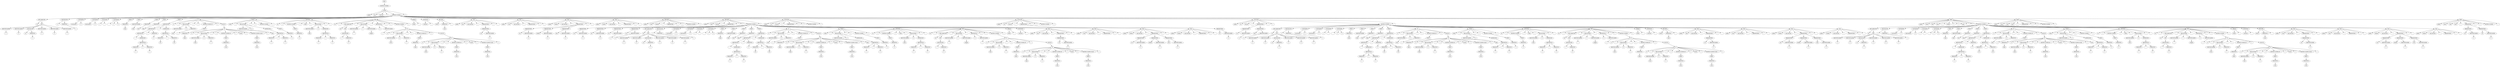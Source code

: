 digraph {
n0[label="RAIZ"];
n1[label="INSTRUCCIONES"];
n0->n1;
n2[label="CLASE"];
n1->n2;
n3[label="public"];
n2->n3;
n4[label="class"];
n2->n4;
n5[label="MyClass"];
n2->n5;
n6[label="{"];
n2->n6;
n7[label="INSTRUCCIONES"];
n2->n7;
n8[label="DECLARACION"];
n7->n8;
n9[label="int"];
n8->n9;
n10[label="IDS"];
n8->n10;
n11[label="IDENTIFICADOR"];
n10->n11;
n12[label="a"];
n11->n12;
n13[label="IDENTIFICADOR"];
n10->n13;
n14[label="b"];
n13->n14;
n15[label="ASIGNACION"];
n10->n15;
n16[label="oo"];
n15->n16;
n17[label="PRIMITIVO"];
n15->n17;
n18[label="1"];
n17->n18;
n19[label="IDENTIFICADOR"];
n10->n19;
n20[label="a"];
n19->n20;
n21[label="IDENTIFICADOR"];
n10->n21;
n22[label="b"];
n21->n22;
n23[label="IDENTIFICADOR"];
n10->n23;
n24[label="f"];
n23->n24;
n25[label="ASIGNACION"];
n7->n25;
n26[label="a"];
n25->n26;
n27[label="PRIMITIVO"];
n25->n27;
n28[label="1"];
n27->n28;
n29[label="CONTADOR"];
n7->n29;
n30[label="incremento"];
n29->n30;
n31[label="++"];
n29->n31;
n32[label="CONTADOR"];
n7->n32;
n33[label="decremento"];
n32->n33;
n34[label="++"];
n32->n34;
n35[label="CONTADOR"];
n7->n35;
n36[label="1"];
n35->n36;
n37[label="--"];
n35->n37;
n38[label="CONTADOR"];
n7->n38;
n39[label="-"];
n38->n39;
n40[label="2"];
n38->n40;
n41[label="++"];
n38->n41;
n42[label="PRINT"];
n7->n42;
n43[label="PRIMITIVO"];
n42->n43;
n44[label="hola"];
n43->n44;
n45[label="PRINT"];
n7->n45;
n46[label="IDENTIFICADOR"];
n45->n46;
n47[label="hola"];
n46->n47;
n48[label="PRINT"];
n7->n48;
n49[label="PRIMITIVO"];
n48->n49;
n50[label="true"];
n49->n50;
n51[label="PRINT"];
n7->n51;
n52[label="PRIMITIVO"];
n51->n52;
n53[label="false"];
n52->n53;
n54[label="PRINT"];
n7->n54;
n55[label="ARITMETICA"];
n54->n55;
n56[label="ARITMETICA"];
n55->n56;
n57[label="ARITMETICA"];
n56->n57;
n58[label="-"];
n57->n58;
n59[label="EXPRESION"];
n57->n59;
n60[label="ARITMETICA"];
n59->n60;
n61[label="PRIMITIVO"];
n60->n61;
n62[label="1"];
n61->n62;
n63[label="+"];
n60->n63;
n64[label="PRIMITIVO"];
n60->n64;
n65[label="1"];
n64->n65;
n66[label="*"];
n56->n66;
n67[label="PRIMITIVO"];
n56->n67;
n68[label="5"];
n67->n68;
n69[label="/"];
n55->n69;
n70[label="EXPRESION"];
n55->n70;
n71[label="ARITMETICA"];
n70->n71;
n72[label="PRIMITIVO"];
n71->n72;
n73[label="85"];
n72->n73;
n74[label="-"];
n71->n74;
n75[label="PRIMITIVO"];
n71->n75;
n76[label="96"];
n75->n76;
n77[label="IF"];
n7->n77;
n78[label="if"];
n77->n78;
n79[label="("];
n77->n79;
n80[label="RELACIONAL"];
n77->n80;
n81[label="IDENTIFICADOR"];
n80->n81;
n82[label="hola"];
n81->n82;
n83[label="=="];
n80->n83;
n84[label="PRIMITIVO"];
n80->n84;
n85[label="1"];
n84->n85;
n86[label=")"];
n77->n86;
n87[label="{"];
n77->n87;
n88[label="INSTRUCCIONES IF"];
n77->n88;
n89[label="PRINT"];
n88->n89;
n90[label="PRIMITIVO"];
n89->n90;
n91[label="false"];
n90->n91;
n92[label="}"];
n77->n92;
n93[label="ELSE IF"];
n77->n93;
n94[label="IF"];
n93->n94;
n95[label="if"];
n94->n95;
n96[label="("];
n94->n96;
n97[label="RELACIONAL"];
n94->n97;
n98[label="IDENTIFICADOR"];
n97->n98;
n99[label="hola"];
n98->n99;
n100[label="=="];
n97->n100;
n101[label="PRIMITIVO"];
n97->n101;
n102[label="2"];
n101->n102;
n103[label=")"];
n94->n103;
n104[label="{"];
n94->n104;
n105[label="INSTRUCCIONES IF"];
n94->n105;
n106[label="PRINT"];
n105->n106;
n107[label="PRIMITIVO"];
n106->n107;
n108[label="true"];
n107->n108;
n109[label="}"];
n94->n109;
n110[label="ELSE"];
n94->n110;
n111[label="{"];
n94->n111;
n112[label="INSTRUCCIONES ELSE"];
n94->n112;
n113[label="PRINT"];
n112->n113;
n114[label="PRIMITIVO"];
n113->n114;
n115[label="true"];
n114->n115;
n116[label="}"];
n94->n116;
n117[label="WHILE"];
n7->n117;
n118[label="while"];
n117->n118;
n119[label="("];
n117->n119;
n120[label="RELACIONAL"];
n117->n120;
n121[label="IDENTIFICADOR"];
n120->n121;
n122[label="hola"];
n121->n122;
n123[label="<="];
n120->n123;
n124[label="EXPRESION"];
n120->n124;
n125[label="ARITMETICA"];
n124->n125;
n126[label="PRIMITIVO"];
n125->n126;
n127[label="1"];
n126->n127;
n128[label="/"];
n125->n128;
n129[label="PRIMITIVO"];
n125->n129;
n130[label="5"];
n129->n130;
n131[label=")"];
n117->n131;
n132[label="{"];
n117->n132;
n133[label="INSTRUCCIONES"];
n117->n133;
n134[label="PRINT"];
n133->n134;
n135[label="PRIMITIVO"];
n134->n135;
n136[label="a"];
n135->n136;
n137[label="}"];
n117->n137;
n138[label="DOWHILE"];
n7->n138;
n139[label="do"];
n138->n139;
n140[label="{"];
n138->n140;
n141[label="INSTRUCCIONES"];
n138->n141;
n142[label="PRINT"];
n141->n142;
n143[label="PRIMITIVO"];
n142->n143;
n144[label="a"];
n143->n144;
n145[label="}"];
n138->n145;
n146[label="while"];
n138->n146;
n147[label="("];
n138->n147;
n148[label="RELACIONAL"];
n138->n148;
n149[label="IDENTIFICADOR"];
n148->n149;
n150[label="hola"];
n149->n150;
n151[label="<="];
n148->n151;
n152[label="EXPRESION"];
n148->n152;
n153[label="ARITMETICA"];
n152->n153;
n154[label="PRIMITIVO"];
n153->n154;
n155[label="1"];
n154->n155;
n156[label="/"];
n153->n156;
n157[label="PRIMITIVO"];
n153->n157;
n158[label="5"];
n157->n158;
n159[label=")"];
n138->n159;
n160[label=";"];
n138->n160;
n161[label="FOR"];
n7->n161;
n162[label="for"];
n161->n162;
n163[label="("];
n161->n163;
n164[label="DECLARACION"];
n161->n164;
n165[label="int"];
n164->n165;
n166[label="IDS"];
n164->n166;
n167[label="ASIGNACION"];
n166->n167;
n168[label="i"];
n167->n168;
n169[label="PRIMITIVO"];
n167->n169;
n170[label="0"];
n169->n170;
n171[label=";"];
n161->n171;
n172[label="RELACIONAL"];
n161->n172;
n173[label="IDENTIFICADOR"];
n172->n173;
n174[label="i"];
n173->n174;
n175[label="<"];
n172->n175;
n176[label="IDENTIFICADOR"];
n172->n176;
n177[label="lenght"];
n176->n177;
n178[label=";"];
n161->n178;
n179[label="ARITMETICA"];
n161->n179;
n180[label="++"];
n179->n180;
n181[label="IDENTIFICADOR"];
n179->n181;
n182[label="i"];
n181->n182;
n183[label=")"];
n161->n183;
n184[label="{"];
n161->n184;
n185[label="INSTRUCCIONES"];
n161->n185;
n186[label="IF"];
n185->n186;
n187[label="if"];
n186->n187;
n188[label="("];
n186->n188;
n189[label="RELACIONAL"];
n186->n189;
n190[label="IDENTIFICADOR"];
n189->n190;
n191[label="hola"];
n190->n191;
n192[label="=="];
n189->n192;
n193[label="PRIMITIVO"];
n189->n193;
n194[label="1"];
n193->n194;
n195[label=")"];
n186->n195;
n196[label="{"];
n186->n196;
n197[label="INSTRUCCIONES IF"];
n186->n197;
n198[label="PRINT"];
n197->n198;
n199[label="PRIMITIVO"];
n198->n199;
n200[label="false"];
n199->n200;
n201[label="}"];
n186->n201;
n202[label="ELSE IF"];
n186->n202;
n203[label="IF"];
n202->n203;
n204[label="if"];
n203->n204;
n205[label="("];
n203->n205;
n206[label="RELACIONAL"];
n203->n206;
n207[label="IDENTIFICADOR"];
n206->n207;
n208[label="hola"];
n207->n208;
n209[label="=="];
n206->n209;
n210[label="PRIMITIVO"];
n206->n210;
n211[label="2"];
n210->n211;
n212[label=")"];
n203->n212;
n213[label="{"];
n203->n213;
n214[label="INSTRUCCIONES IF"];
n203->n214;
n215[label="PRINT"];
n214->n215;
n216[label="PRIMITIVO"];
n215->n216;
n217[label="true"];
n216->n217;
n218[label="}"];
n203->n218;
n219[label="ELSE"];
n203->n219;
n220[label="{"];
n203->n220;
n221[label="INSTRUCCIONES ELSE"];
n203->n221;
n222[label="PRINT"];
n221->n222;
n223[label="PRIMITIVO"];
n222->n223;
n224[label="true"];
n223->n224;
n225[label="}"];
n203->n225;
n226[label="}"];
n161->n226;
n227[label="BREAK"];
n7->n227;
n228[label="break"];
n227->n228;
n229[label=";"];
n227->n229;
n230[label="CONTINUE"];
n7->n230;
n231[label="continue"];
n230->n231;
n232[label=";"];
n230->n232;
n233[label="RETURN"];
n7->n233;
n234[label="return"];
n233->n234;
n235[label="PRIMITIVO"];
n233->n235;
n236[label="rene"];
n235->n236;
n237[label=";"];
n233->n237;
n238[label="CALL"];
n7->n238;
n239[label="public"];
n238->n239;
n240[label="void"];
n238->n240;
n241[label="call_function"];
n238->n241;
n242[label="("];
n238->n242;
n243[label="PARAMETROS"];
n238->n243;
n244[label="PARAMETROS"];
n243->n244;
n245[label="int"];
n244->n245;
n246[label="IDENTIFICADOR"];
n244->n246;
n247[label="a"];
n246->n247;
n248[label=")"];
n238->n248;
n249[label=";"];
n238->n249;
n250[label="CALL"];
n7->n250;
n251[label="public"];
n250->n251;
n252[label="void"];
n250->n252;
n253[label="call_function"];
n250->n253;
n254[label="("];
n250->n254;
n255[label="PARAMETROS"];
n250->n255;
n256[label=")"];
n250->n256;
n257[label=";"];
n250->n257;
n258[label="CALL"];
n7->n258;
n259[label="public"];
n258->n259;
n260[label="double"];
n258->n260;
n261[label="call_function"];
n258->n261;
n262[label="("];
n258->n262;
n263[label="PARAMETROS"];
n258->n263;
n264[label="PARAMETROS"];
n263->n264;
n265[label="int"];
n264->n265;
n266[label="IDENTIFICADOR"];
n264->n266;
n267[label="a"];
n266->n267;
n268[label="PARAMETROS"];
n263->n268;
n269[label="double"];
n268->n269;
n270[label="IDENTIFICADOR"];
n268->n270;
n271[label="a"];
n270->n271;
n272[label="PARAMETROS"];
n263->n272;
n273[label="char"];
n272->n273;
n274[label="IDENTIFICADOR"];
n272->n274;
n275[label="y"];
n274->n275;
n276[label=")"];
n258->n276;
n277[label=";"];
n258->n277;
n278[label="CALL"];
n7->n278;
n279[label="public"];
n278->n279;
n280[label="double"];
n278->n280;
n281[label="call_function"];
n278->n281;
n282[label="("];
n278->n282;
n283[label="PARAMETROS"];
n278->n283;
n284[label=")"];
n278->n284;
n285[label=";"];
n278->n285;
n286[label="METODO"];
n7->n286;
n287[label="public"];
n286->n287;
n288[label="void"];
n286->n288;
n289[label="metodo"];
n286->n289;
n290[label="("];
n286->n290;
n291[label="PARAMETRO"];
n286->n291;
n292[label=")"];
n286->n292;
n293[label="{"];
n286->n293;
n294[label="INSTRUCCIONES"];
n286->n294;
n295[label="}"];
n286->n295;
n296[label="METODO"];
n7->n296;
n297[label="public"];
n296->n297;
n298[label="void"];
n296->n298;
n299[label="metodo"];
n296->n299;
n300[label="("];
n296->n300;
n301[label="PARAMETRO"];
n296->n301;
n302[label="PARAMETROS"];
n301->n302;
n303[label="int"];
n302->n303;
n304[label="IDENTIFICADOR"];
n302->n304;
n305[label="a"];
n304->n305;
n306[label="PARAMETROS"];
n301->n306;
n307[label="int"];
n306->n307;
n308[label="IDENTIFICADOR"];
n306->n308;
n309[label="b"];
n308->n309;
n310[label="PARAMETROS"];
n301->n310;
n311[label="int"];
n310->n311;
n312[label="IDENTIFICADOR"];
n310->n312;
n313[label="c"];
n312->n313;
n314[label="PARAMETROS"];
n301->n314;
n315[label="int"];
n314->n315;
n316[label="IDENTIFICADOR"];
n314->n316;
n317[label="d"];
n316->n317;
n318[label=")"];
n296->n318;
n319[label="{"];
n296->n319;
n320[label="INSTRUCCIONES"];
n296->n320;
n321[label="DECLARACION"];
n320->n321;
n322[label="int"];
n321->n322;
n323[label="IDS"];
n321->n323;
n324[label="IDENTIFICADOR"];
n323->n324;
n325[label="a"];
n324->n325;
n326[label="IDENTIFICADOR"];
n323->n326;
n327[label="b"];
n326->n327;
n328[label="ASIGNACION"];
n323->n328;
n329[label="oo"];
n328->n329;
n330[label="PRIMITIVO"];
n328->n330;
n331[label="1"];
n330->n331;
n332[label="IDENTIFICADOR"];
n323->n332;
n333[label="a"];
n332->n333;
n334[label="IDENTIFICADOR"];
n323->n334;
n335[label="b"];
n334->n335;
n336[label="IDENTIFICADOR"];
n323->n336;
n337[label="f"];
n336->n337;
n338[label="ASIGNACION"];
n320->n338;
n339[label="a"];
n338->n339;
n340[label="PRIMITIVO"];
n338->n340;
n341[label="1"];
n340->n341;
n342[label="CONTADOR"];
n320->n342;
n343[label="incremento"];
n342->n343;
n344[label="++"];
n342->n344;
n345[label="CONTADOR"];
n320->n345;
n346[label="decremento"];
n345->n346;
n347[label="++"];
n345->n347;
n348[label="CONTADOR"];
n320->n348;
n349[label="1"];
n348->n349;
n350[label="--"];
n348->n350;
n351[label="CONTADOR"];
n320->n351;
n352[label="-"];
n351->n352;
n353[label="2"];
n351->n353;
n354[label="++"];
n351->n354;
n355[label="PRINT"];
n320->n355;
n356[label="PRIMITIVO"];
n355->n356;
n357[label="hola"];
n356->n357;
n358[label="PRINT"];
n320->n358;
n359[label="IDENTIFICADOR"];
n358->n359;
n360[label="hola"];
n359->n360;
n361[label="PRINT"];
n320->n361;
n362[label="PRIMITIVO"];
n361->n362;
n363[label="true"];
n362->n363;
n364[label="PRINT"];
n320->n364;
n365[label="PRIMITIVO"];
n364->n365;
n366[label="false"];
n365->n366;
n367[label="PRINT"];
n320->n367;
n368[label="ARITMETICA"];
n367->n368;
n369[label="ARITMETICA"];
n368->n369;
n370[label="ARITMETICA"];
n369->n370;
n371[label="-"];
n370->n371;
n372[label="EXPRESION"];
n370->n372;
n373[label="ARITMETICA"];
n372->n373;
n374[label="PRIMITIVO"];
n373->n374;
n375[label="1"];
n374->n375;
n376[label="+"];
n373->n376;
n377[label="PRIMITIVO"];
n373->n377;
n378[label="1"];
n377->n378;
n379[label="*"];
n369->n379;
n380[label="PRIMITIVO"];
n369->n380;
n381[label="5"];
n380->n381;
n382[label="/"];
n368->n382;
n383[label="EXPRESION"];
n368->n383;
n384[label="ARITMETICA"];
n383->n384;
n385[label="PRIMITIVO"];
n384->n385;
n386[label="85"];
n385->n386;
n387[label="-"];
n384->n387;
n388[label="PRIMITIVO"];
n384->n388;
n389[label="96"];
n388->n389;
n390[label="IF"];
n320->n390;
n391[label="if"];
n390->n391;
n392[label="("];
n390->n392;
n393[label="RELACIONAL"];
n390->n393;
n394[label="IDENTIFICADOR"];
n393->n394;
n395[label="hola"];
n394->n395;
n396[label="=="];
n393->n396;
n397[label="PRIMITIVO"];
n393->n397;
n398[label="1"];
n397->n398;
n399[label=")"];
n390->n399;
n400[label="{"];
n390->n400;
n401[label="INSTRUCCIONES IF"];
n390->n401;
n402[label="PRINT"];
n401->n402;
n403[label="PRIMITIVO"];
n402->n403;
n404[label="false"];
n403->n404;
n405[label="}"];
n390->n405;
n406[label="ELSE IF"];
n390->n406;
n407[label="IF"];
n406->n407;
n408[label="if"];
n407->n408;
n409[label="("];
n407->n409;
n410[label="RELACIONAL"];
n407->n410;
n411[label="IDENTIFICADOR"];
n410->n411;
n412[label="hola"];
n411->n412;
n413[label="=="];
n410->n413;
n414[label="PRIMITIVO"];
n410->n414;
n415[label="2"];
n414->n415;
n416[label=")"];
n407->n416;
n417[label="{"];
n407->n417;
n418[label="INSTRUCCIONES IF"];
n407->n418;
n419[label="PRINT"];
n418->n419;
n420[label="PRIMITIVO"];
n419->n420;
n421[label="true"];
n420->n421;
n422[label="}"];
n407->n422;
n423[label="ELSE"];
n407->n423;
n424[label="{"];
n407->n424;
n425[label="INSTRUCCIONES ELSE"];
n407->n425;
n426[label="PRINT"];
n425->n426;
n427[label="PRIMITIVO"];
n426->n427;
n428[label="true"];
n427->n428;
n429[label="}"];
n407->n429;
n430[label="WHILE"];
n320->n430;
n431[label="while"];
n430->n431;
n432[label="("];
n430->n432;
n433[label="RELACIONAL"];
n430->n433;
n434[label="IDENTIFICADOR"];
n433->n434;
n435[label="hola"];
n434->n435;
n436[label="<="];
n433->n436;
n437[label="EXPRESION"];
n433->n437;
n438[label="ARITMETICA"];
n437->n438;
n439[label="PRIMITIVO"];
n438->n439;
n440[label="1"];
n439->n440;
n441[label="/"];
n438->n441;
n442[label="PRIMITIVO"];
n438->n442;
n443[label="5"];
n442->n443;
n444[label=")"];
n430->n444;
n445[label="{"];
n430->n445;
n446[label="INSTRUCCIONES"];
n430->n446;
n447[label="PRINT"];
n446->n447;
n448[label="PRIMITIVO"];
n447->n448;
n449[label="a"];
n448->n449;
n450[label="}"];
n430->n450;
n451[label="DOWHILE"];
n320->n451;
n452[label="do"];
n451->n452;
n453[label="{"];
n451->n453;
n454[label="INSTRUCCIONES"];
n451->n454;
n455[label="PRINT"];
n454->n455;
n456[label="PRIMITIVO"];
n455->n456;
n457[label="a"];
n456->n457;
n458[label="}"];
n451->n458;
n459[label="while"];
n451->n459;
n460[label="("];
n451->n460;
n461[label="RELACIONAL"];
n451->n461;
n462[label="IDENTIFICADOR"];
n461->n462;
n463[label="hola"];
n462->n463;
n464[label="<="];
n461->n464;
n465[label="EXPRESION"];
n461->n465;
n466[label="ARITMETICA"];
n465->n466;
n467[label="PRIMITIVO"];
n466->n467;
n468[label="1"];
n467->n468;
n469[label="/"];
n466->n469;
n470[label="PRIMITIVO"];
n466->n470;
n471[label="5"];
n470->n471;
n472[label=")"];
n451->n472;
n473[label=";"];
n451->n473;
n474[label="FOR"];
n320->n474;
n475[label="for"];
n474->n475;
n476[label="("];
n474->n476;
n477[label="DECLARACION"];
n474->n477;
n478[label="int"];
n477->n478;
n479[label="IDS"];
n477->n479;
n480[label="ASIGNACION"];
n479->n480;
n481[label="i"];
n480->n481;
n482[label="PRIMITIVO"];
n480->n482;
n483[label="0"];
n482->n483;
n484[label=";"];
n474->n484;
n485[label="RELACIONAL"];
n474->n485;
n486[label="IDENTIFICADOR"];
n485->n486;
n487[label="i"];
n486->n487;
n488[label="<"];
n485->n488;
n489[label="IDENTIFICADOR"];
n485->n489;
n490[label="lenght"];
n489->n490;
n491[label=";"];
n474->n491;
n492[label="ARITMETICA"];
n474->n492;
n493[label="++"];
n492->n493;
n494[label="IDENTIFICADOR"];
n492->n494;
n495[label="i"];
n494->n495;
n496[label=")"];
n474->n496;
n497[label="{"];
n474->n497;
n498[label="INSTRUCCIONES"];
n474->n498;
n499[label="IF"];
n498->n499;
n500[label="if"];
n499->n500;
n501[label="("];
n499->n501;
n502[label="RELACIONAL"];
n499->n502;
n503[label="IDENTIFICADOR"];
n502->n503;
n504[label="hola"];
n503->n504;
n505[label="=="];
n502->n505;
n506[label="PRIMITIVO"];
n502->n506;
n507[label="1"];
n506->n507;
n508[label=")"];
n499->n508;
n509[label="{"];
n499->n509;
n510[label="INSTRUCCIONES IF"];
n499->n510;
n511[label="PRINT"];
n510->n511;
n512[label="PRIMITIVO"];
n511->n512;
n513[label="false"];
n512->n513;
n514[label="}"];
n499->n514;
n515[label="ELSE IF"];
n499->n515;
n516[label="IF"];
n515->n516;
n517[label="if"];
n516->n517;
n518[label="("];
n516->n518;
n519[label="RELACIONAL"];
n516->n519;
n520[label="IDENTIFICADOR"];
n519->n520;
n521[label="hola"];
n520->n521;
n522[label="=="];
n519->n522;
n523[label="PRIMITIVO"];
n519->n523;
n524[label="2"];
n523->n524;
n525[label=")"];
n516->n525;
n526[label="{"];
n516->n526;
n527[label="INSTRUCCIONES IF"];
n516->n527;
n528[label="PRINT"];
n527->n528;
n529[label="PRIMITIVO"];
n528->n529;
n530[label="true"];
n529->n530;
n531[label="}"];
n516->n531;
n532[label="ELSE"];
n516->n532;
n533[label="{"];
n516->n533;
n534[label="INSTRUCCIONES ELSE"];
n516->n534;
n535[label="PRINT"];
n534->n535;
n536[label="PRIMITIVO"];
n535->n536;
n537[label="true"];
n536->n537;
n538[label="}"];
n516->n538;
n539[label="}"];
n474->n539;
n540[label="BREAK"];
n320->n540;
n541[label="break"];
n540->n541;
n542[label=";"];
n540->n542;
n543[label="CONTINUE"];
n320->n543;
n544[label="continue"];
n543->n544;
n545[label=";"];
n543->n545;
n546[label="CALL"];
n320->n546;
n547[label="public"];
n546->n547;
n548[label="void"];
n546->n548;
n549[label="call_function"];
n546->n549;
n550[label="("];
n546->n550;
n551[label="PARAMETROS"];
n546->n551;
n552[label="PARAMETROS"];
n551->n552;
n553[label="int"];
n552->n553;
n554[label="IDENTIFICADOR"];
n552->n554;
n555[label="a"];
n554->n555;
n556[label=")"];
n546->n556;
n557[label=";"];
n546->n557;
n558[label="CALL"];
n320->n558;
n559[label="public"];
n558->n559;
n560[label="void"];
n558->n560;
n561[label="call_function"];
n558->n561;
n562[label="("];
n558->n562;
n563[label="PARAMETROS"];
n558->n563;
n564[label=")"];
n558->n564;
n565[label=";"];
n558->n565;
n566[label="CALL"];
n320->n566;
n567[label="public"];
n566->n567;
n568[label="double"];
n566->n568;
n569[label="call_function"];
n566->n569;
n570[label="("];
n566->n570;
n571[label="PARAMETROS"];
n566->n571;
n572[label="PARAMETROS"];
n571->n572;
n573[label="int"];
n572->n573;
n574[label="IDENTIFICADOR"];
n572->n574;
n575[label="a"];
n574->n575;
n576[label="PARAMETROS"];
n571->n576;
n577[label="double"];
n576->n577;
n578[label="IDENTIFICADOR"];
n576->n578;
n579[label="s"];
n578->n579;
n580[label="PARAMETROS"];
n571->n580;
n581[label="char"];
n580->n581;
n582[label="IDENTIFICADOR"];
n580->n582;
n583[label="y"];
n582->n583;
n584[label=")"];
n566->n584;
n585[label=";"];
n566->n585;
n586[label="CALL"];
n320->n586;
n587[label="public"];
n586->n587;
n588[label="double"];
n586->n588;
n589[label="call_function"];
n586->n589;
n590[label="("];
n586->n590;
n591[label="PARAMETROS"];
n586->n591;
n592[label=")"];
n586->n592;
n593[label=";"];
n586->n593;
n594[label="}"];
n296->n594;
n595[label="FUNCION"];
n7->n595;
n596[label="public"];
n595->n596;
n597[label="int"];
n595->n597;
n598[label="funcion"];
n595->n598;
n599[label="("];
n595->n599;
n600[label="PARAMETROS"];
n595->n600;
n601[label=")"];
n595->n601;
n602[label="{"];
n595->n602;
n603[label="INSTRUCCIONES"];
n595->n603;
n604[label="}"];
n595->n604;
n605[label="FUNCION"];
n7->n605;
n606[label="public"];
n605->n606;
n607[label="int"];
n605->n607;
n608[label="funcion"];
n605->n608;
n609[label="("];
n605->n609;
n610[label="PARAMETROS"];
n605->n610;
n611[label="PARAMETROS"];
n610->n611;
n612[label="int"];
n611->n612;
n613[label="IDENTIFICADOR"];
n611->n613;
n614[label="a"];
n613->n614;
n615[label=")"];
n605->n615;
n616[label="{"];
n605->n616;
n617[label="INSTRUCCIONES"];
n605->n617;
n618[label="}"];
n605->n618;
n619[label="FUNCION"];
n7->n619;
n620[label="public"];
n619->n620;
n621[label="int"];
n619->n621;
n622[label="funcion"];
n619->n622;
n623[label="("];
n619->n623;
n624[label="PARAMETROS"];
n619->n624;
n625[label="PARAMETROS"];
n624->n625;
n626[label="int"];
n625->n626;
n627[label="IDENTIFICADOR"];
n625->n627;
n628[label="a"];
n627->n628;
n629[label="PARAMETROS"];
n624->n629;
n630[label="char"];
n629->n630;
n631[label="IDENTIFICADOR"];
n629->n631;
n632[label="b"];
n631->n632;
n633[label=")"];
n619->n633;
n634[label="{"];
n619->n634;
n635[label="INSTRUCCIONES"];
n619->n635;
n636[label="DECLARACION"];
n635->n636;
n637[label="int"];
n636->n637;
n638[label="IDS"];
n636->n638;
n639[label="IDENTIFICADOR"];
n638->n639;
n640[label="a"];
n639->n640;
n641[label="IDENTIFICADOR"];
n638->n641;
n642[label="b"];
n641->n642;
n643[label="ASIGNACION"];
n638->n643;
n644[label="oo"];
n643->n644;
n645[label="PRIMITIVO"];
n643->n645;
n646[label="1"];
n645->n646;
n647[label="IDENTIFICADOR"];
n638->n647;
n648[label="a"];
n647->n648;
n649[label="IDENTIFICADOR"];
n638->n649;
n650[label="b"];
n649->n650;
n651[label="IDENTIFICADOR"];
n638->n651;
n652[label="f"];
n651->n652;
n653[label="ASIGNACION"];
n635->n653;
n654[label="a"];
n653->n654;
n655[label="PRIMITIVO"];
n653->n655;
n656[label="1"];
n655->n656;
n657[label="CONTADOR"];
n635->n657;
n658[label="incremento"];
n657->n658;
n659[label="++"];
n657->n659;
n660[label="CONTADOR"];
n635->n660;
n661[label="decremento"];
n660->n661;
n662[label="++"];
n660->n662;
n663[label="CONTADOR"];
n635->n663;
n664[label="1"];
n663->n664;
n665[label="--"];
n663->n665;
n666[label="CONTADOR"];
n635->n666;
n667[label="-"];
n666->n667;
n668[label="2"];
n666->n668;
n669[label="++"];
n666->n669;
n670[label="PRINT"];
n635->n670;
n671[label="PRIMITIVO"];
n670->n671;
n672[label="hola"];
n671->n672;
n673[label="PRINT"];
n635->n673;
n674[label="IDENTIFICADOR"];
n673->n674;
n675[label="hola"];
n674->n675;
n676[label="PRINT"];
n635->n676;
n677[label="PRIMITIVO"];
n676->n677;
n678[label="true"];
n677->n678;
n679[label="PRINT"];
n635->n679;
n680[label="PRIMITIVO"];
n679->n680;
n681[label="false"];
n680->n681;
n682[label="PRINT"];
n635->n682;
n683[label="ARITMETICA"];
n682->n683;
n684[label="ARITMETICA"];
n683->n684;
n685[label="ARITMETICA"];
n684->n685;
n686[label="-"];
n685->n686;
n687[label="EXPRESION"];
n685->n687;
n688[label="ARITMETICA"];
n687->n688;
n689[label="PRIMITIVO"];
n688->n689;
n690[label="1"];
n689->n690;
n691[label="+"];
n688->n691;
n692[label="PRIMITIVO"];
n688->n692;
n693[label="1"];
n692->n693;
n694[label="*"];
n684->n694;
n695[label="PRIMITIVO"];
n684->n695;
n696[label="5"];
n695->n696;
n697[label="/"];
n683->n697;
n698[label="EXPRESION"];
n683->n698;
n699[label="ARITMETICA"];
n698->n699;
n700[label="PRIMITIVO"];
n699->n700;
n701[label="85"];
n700->n701;
n702[label="-"];
n699->n702;
n703[label="PRIMITIVO"];
n699->n703;
n704[label="96"];
n703->n704;
n705[label="IF"];
n635->n705;
n706[label="if"];
n705->n706;
n707[label="("];
n705->n707;
n708[label="RELACIONAL"];
n705->n708;
n709[label="IDENTIFICADOR"];
n708->n709;
n710[label="hola"];
n709->n710;
n711[label="=="];
n708->n711;
n712[label="PRIMITIVO"];
n708->n712;
n713[label="1"];
n712->n713;
n714[label=")"];
n705->n714;
n715[label="{"];
n705->n715;
n716[label="INSTRUCCIONES IF"];
n705->n716;
n717[label="PRINT"];
n716->n717;
n718[label="PRIMITIVO"];
n717->n718;
n719[label="false"];
n718->n719;
n720[label="}"];
n705->n720;
n721[label="ELSE IF"];
n705->n721;
n722[label="IF"];
n721->n722;
n723[label="if"];
n722->n723;
n724[label="("];
n722->n724;
n725[label="RELACIONAL"];
n722->n725;
n726[label="IDENTIFICADOR"];
n725->n726;
n727[label="hola"];
n726->n727;
n728[label="=="];
n725->n728;
n729[label="PRIMITIVO"];
n725->n729;
n730[label="2"];
n729->n730;
n731[label=")"];
n722->n731;
n732[label="{"];
n722->n732;
n733[label="INSTRUCCIONES IF"];
n722->n733;
n734[label="PRINT"];
n733->n734;
n735[label="PRIMITIVO"];
n734->n735;
n736[label="true"];
n735->n736;
n737[label="}"];
n722->n737;
n738[label="ELSE"];
n722->n738;
n739[label="{"];
n722->n739;
n740[label="INSTRUCCIONES ELSE"];
n722->n740;
n741[label="PRINT"];
n740->n741;
n742[label="PRIMITIVO"];
n741->n742;
n743[label="true"];
n742->n743;
n744[label="}"];
n722->n744;
n745[label="WHILE"];
n635->n745;
n746[label="while"];
n745->n746;
n747[label="("];
n745->n747;
n748[label="RELACIONAL"];
n745->n748;
n749[label="IDENTIFICADOR"];
n748->n749;
n750[label="hola"];
n749->n750;
n751[label="<="];
n748->n751;
n752[label="EXPRESION"];
n748->n752;
n753[label="ARITMETICA"];
n752->n753;
n754[label="PRIMITIVO"];
n753->n754;
n755[label="1"];
n754->n755;
n756[label="/"];
n753->n756;
n757[label="PRIMITIVO"];
n753->n757;
n758[label="5"];
n757->n758;
n759[label=")"];
n745->n759;
n760[label="{"];
n745->n760;
n761[label="INSTRUCCIONES"];
n745->n761;
n762[label="PRINT"];
n761->n762;
n763[label="PRIMITIVO"];
n762->n763;
n764[label="a"];
n763->n764;
n765[label="}"];
n745->n765;
n766[label="DOWHILE"];
n635->n766;
n767[label="do"];
n766->n767;
n768[label="{"];
n766->n768;
n769[label="INSTRUCCIONES"];
n766->n769;
n770[label="PRINT"];
n769->n770;
n771[label="PRIMITIVO"];
n770->n771;
n772[label="a"];
n771->n772;
n773[label="}"];
n766->n773;
n774[label="while"];
n766->n774;
n775[label="("];
n766->n775;
n776[label="RELACIONAL"];
n766->n776;
n777[label="IDENTIFICADOR"];
n776->n777;
n778[label="hola"];
n777->n778;
n779[label="<="];
n776->n779;
n780[label="EXPRESION"];
n776->n780;
n781[label="ARITMETICA"];
n780->n781;
n782[label="PRIMITIVO"];
n781->n782;
n783[label="1"];
n782->n783;
n784[label="/"];
n781->n784;
n785[label="PRIMITIVO"];
n781->n785;
n786[label="5"];
n785->n786;
n787[label=")"];
n766->n787;
n788[label=";"];
n766->n788;
n789[label="FOR"];
n635->n789;
n790[label="for"];
n789->n790;
n791[label="("];
n789->n791;
n792[label="DECLARACION"];
n789->n792;
n793[label="int"];
n792->n793;
n794[label="IDS"];
n792->n794;
n795[label="ASIGNACION"];
n794->n795;
n796[label="i"];
n795->n796;
n797[label="PRIMITIVO"];
n795->n797;
n798[label="0"];
n797->n798;
n799[label=";"];
n789->n799;
n800[label="RELACIONAL"];
n789->n800;
n801[label="IDENTIFICADOR"];
n800->n801;
n802[label="i"];
n801->n802;
n803[label="<"];
n800->n803;
n804[label="IDENTIFICADOR"];
n800->n804;
n805[label="lenght"];
n804->n805;
n806[label=";"];
n789->n806;
n807[label="ARITMETICA"];
n789->n807;
n808[label="++"];
n807->n808;
n809[label="IDENTIFICADOR"];
n807->n809;
n810[label="i"];
n809->n810;
n811[label=")"];
n789->n811;
n812[label="{"];
n789->n812;
n813[label="INSTRUCCIONES"];
n789->n813;
n814[label="IF"];
n813->n814;
n815[label="if"];
n814->n815;
n816[label="("];
n814->n816;
n817[label="RELACIONAL"];
n814->n817;
n818[label="IDENTIFICADOR"];
n817->n818;
n819[label="hola"];
n818->n819;
n820[label="=="];
n817->n820;
n821[label="PRIMITIVO"];
n817->n821;
n822[label="1"];
n821->n822;
n823[label=")"];
n814->n823;
n824[label="{"];
n814->n824;
n825[label="INSTRUCCIONES IF"];
n814->n825;
n826[label="PRINT"];
n825->n826;
n827[label="PRIMITIVO"];
n826->n827;
n828[label="false"];
n827->n828;
n829[label="}"];
n814->n829;
n830[label="ELSE IF"];
n814->n830;
n831[label="IF"];
n830->n831;
n832[label="if"];
n831->n832;
n833[label="("];
n831->n833;
n834[label="RELACIONAL"];
n831->n834;
n835[label="IDENTIFICADOR"];
n834->n835;
n836[label="hola"];
n835->n836;
n837[label="=="];
n834->n837;
n838[label="PRIMITIVO"];
n834->n838;
n839[label="2"];
n838->n839;
n840[label=")"];
n831->n840;
n841[label="{"];
n831->n841;
n842[label="INSTRUCCIONES IF"];
n831->n842;
n843[label="PRINT"];
n842->n843;
n844[label="PRIMITIVO"];
n843->n844;
n845[label="true"];
n844->n845;
n846[label="}"];
n831->n846;
n847[label="ELSE"];
n831->n847;
n848[label="{"];
n831->n848;
n849[label="INSTRUCCIONES ELSE"];
n831->n849;
n850[label="PRINT"];
n849->n850;
n851[label="PRIMITIVO"];
n850->n851;
n852[label="true"];
n851->n852;
n853[label="}"];
n831->n853;
n854[label="}"];
n789->n854;
n855[label="BREAK"];
n635->n855;
n856[label="break"];
n855->n856;
n857[label=";"];
n855->n857;
n858[label="CONTINUE"];
n635->n858;
n859[label="continue"];
n858->n859;
n860[label=";"];
n858->n860;
n861[label="RETURN"];
n635->n861;
n862[label="return"];
n861->n862;
n863[label="PRIMITIVO"];
n861->n863;
n864[label="rene"];
n863->n864;
n865[label=";"];
n861->n865;
n866[label="CALL"];
n635->n866;
n867[label="public"];
n866->n867;
n868[label="void"];
n866->n868;
n869[label="call_function"];
n866->n869;
n870[label="("];
n866->n870;
n871[label="PARAMETROS"];
n866->n871;
n872[label="PARAMETROS"];
n871->n872;
n873[label="int"];
n872->n873;
n874[label="IDENTIFICADOR"];
n872->n874;
n875[label="a"];
n874->n875;
n876[label=")"];
n866->n876;
n877[label=";"];
n866->n877;
n878[label="CALL"];
n635->n878;
n879[label="public"];
n878->n879;
n880[label="void"];
n878->n880;
n881[label="call_function"];
n878->n881;
n882[label="("];
n878->n882;
n883[label="PARAMETROS"];
n878->n883;
n884[label=")"];
n878->n884;
n885[label=";"];
n878->n885;
n886[label="CALL"];
n635->n886;
n887[label="public"];
n886->n887;
n888[label="double"];
n886->n888;
n889[label="call_function"];
n886->n889;
n890[label="("];
n886->n890;
n891[label="PARAMETROS"];
n886->n891;
n892[label="PARAMETROS"];
n891->n892;
n893[label="int"];
n892->n893;
n894[label="IDENTIFICADOR"];
n892->n894;
n895[label="a"];
n894->n895;
n896[label="PARAMETROS"];
n891->n896;
n897[label="double"];
n896->n897;
n898[label="IDENTIFICADOR"];
n896->n898;
n899[label="f"];
n898->n899;
n900[label="PARAMETROS"];
n891->n900;
n901[label="char"];
n900->n901;
n902[label="IDENTIFICADOR"];
n900->n902;
n903[label="y"];
n902->n903;
n904[label=")"];
n886->n904;
n905[label=";"];
n886->n905;
n906[label="CALL"];
n635->n906;
n907[label="public"];
n906->n907;
n908[label="double"];
n906->n908;
n909[label="call_function"];
n906->n909;
n910[label="("];
n906->n910;
n911[label="PARAMETROS"];
n906->n911;
n912[label=")"];
n906->n912;
n913[label=";"];
n906->n913;
n914[label="}"];
n619->n914;
n915[label="MAIN"];
n7->n915;
n916[label="public"];
n915->n916;
n917[label="static"];
n915->n917;
n918[label="void"];
n915->n918;
n919[label="main"];
n915->n919;
n920[label="("];
n915->n920;
n921[label="String"];
n915->n921;
n922[label="["];
n915->n922;
n923[label="]"];
n915->n923;
n924[label="args"];
n915->n924;
n925[label=")"];
n915->n925;
n926[label="{"];
n915->n926;
n927[label="INSTRUCCIONES"];
n915->n927;
n928[label="DECLARACION"];
n927->n928;
n929[label="int"];
n928->n929;
n930[label="IDS"];
n928->n930;
n931[label="IDENTIFICADOR"];
n930->n931;
n932[label="a"];
n931->n932;
n933[label="IDENTIFICADOR"];
n930->n933;
n934[label="b"];
n933->n934;
n935[label="ASIGNACION"];
n930->n935;
n936[label="oo"];
n935->n936;
n937[label="PRIMITIVO"];
n935->n937;
n938[label="1"];
n937->n938;
n939[label="IDENTIFICADOR"];
n930->n939;
n940[label="a"];
n939->n940;
n941[label="IDENTIFICADOR"];
n930->n941;
n942[label="b"];
n941->n942;
n943[label="IDENTIFICADOR"];
n930->n943;
n944[label="f"];
n943->n944;
n945[label="ASIGNACION"];
n927->n945;
n946[label="a"];
n945->n946;
n947[label="PRIMITIVO"];
n945->n947;
n948[label="1"];
n947->n948;
n949[label="CONTADOR"];
n927->n949;
n950[label="incremento"];
n949->n950;
n951[label="++"];
n949->n951;
n952[label="CONTADOR"];
n927->n952;
n953[label="decremento"];
n952->n953;
n954[label="++"];
n952->n954;
n955[label="CONTADOR"];
n927->n955;
n956[label="1"];
n955->n956;
n957[label="--"];
n955->n957;
n958[label="CONTADOR"];
n927->n958;
n959[label="-"];
n958->n959;
n960[label="2"];
n958->n960;
n961[label="++"];
n958->n961;
n962[label="PRINT"];
n927->n962;
n963[label="PRIMITIVO"];
n962->n963;
n964[label="hola"];
n963->n964;
n965[label="PRINT"];
n927->n965;
n966[label="IDENTIFICADOR"];
n965->n966;
n967[label="hola"];
n966->n967;
n968[label="PRINT"];
n927->n968;
n969[label="PRIMITIVO"];
n968->n969;
n970[label="true"];
n969->n970;
n971[label="PRINT"];
n927->n971;
n972[label="PRIMITIVO"];
n971->n972;
n973[label="false"];
n972->n973;
n974[label="PRINT"];
n927->n974;
n975[label="ARITMETICA"];
n974->n975;
n976[label="ARITMETICA"];
n975->n976;
n977[label="ARITMETICA"];
n976->n977;
n978[label="-"];
n977->n978;
n979[label="EXPRESION"];
n977->n979;
n980[label="ARITMETICA"];
n979->n980;
n981[label="PRIMITIVO"];
n980->n981;
n982[label="1"];
n981->n982;
n983[label="+"];
n980->n983;
n984[label="PRIMITIVO"];
n980->n984;
n985[label="1"];
n984->n985;
n986[label="*"];
n976->n986;
n987[label="PRIMITIVO"];
n976->n987;
n988[label="5"];
n987->n988;
n989[label="/"];
n975->n989;
n990[label="EXPRESION"];
n975->n990;
n991[label="ARITMETICA"];
n990->n991;
n992[label="PRIMITIVO"];
n991->n992;
n993[label="85"];
n992->n993;
n994[label="-"];
n991->n994;
n995[label="PRIMITIVO"];
n991->n995;
n996[label="96"];
n995->n996;
n997[label="IF"];
n927->n997;
n998[label="if"];
n997->n998;
n999[label="("];
n997->n999;
n1000[label="RELACIONAL"];
n997->n1000;
n1001[label="IDENTIFICADOR"];
n1000->n1001;
n1002[label="hola"];
n1001->n1002;
n1003[label="=="];
n1000->n1003;
n1004[label="PRIMITIVO"];
n1000->n1004;
n1005[label="1"];
n1004->n1005;
n1006[label=")"];
n997->n1006;
n1007[label="{"];
n997->n1007;
n1008[label="INSTRUCCIONES IF"];
n997->n1008;
n1009[label="PRINT"];
n1008->n1009;
n1010[label="PRIMITIVO"];
n1009->n1010;
n1011[label="false"];
n1010->n1011;
n1012[label="}"];
n997->n1012;
n1013[label="ELSE IF"];
n997->n1013;
n1014[label="IF"];
n1013->n1014;
n1015[label="if"];
n1014->n1015;
n1016[label="("];
n1014->n1016;
n1017[label="RELACIONAL"];
n1014->n1017;
n1018[label="IDENTIFICADOR"];
n1017->n1018;
n1019[label="hola"];
n1018->n1019;
n1020[label="=="];
n1017->n1020;
n1021[label="PRIMITIVO"];
n1017->n1021;
n1022[label="2"];
n1021->n1022;
n1023[label=")"];
n1014->n1023;
n1024[label="{"];
n1014->n1024;
n1025[label="INSTRUCCIONES IF"];
n1014->n1025;
n1026[label="PRINT"];
n1025->n1026;
n1027[label="PRIMITIVO"];
n1026->n1027;
n1028[label="true"];
n1027->n1028;
n1029[label="}"];
n1014->n1029;
n1030[label="ELSE"];
n1014->n1030;
n1031[label="{"];
n1014->n1031;
n1032[label="INSTRUCCIONES ELSE"];
n1014->n1032;
n1033[label="PRINT"];
n1032->n1033;
n1034[label="PRIMITIVO"];
n1033->n1034;
n1035[label="true"];
n1034->n1035;
n1036[label="}"];
n1014->n1036;
n1037[label="WHILE"];
n927->n1037;
n1038[label="while"];
n1037->n1038;
n1039[label="("];
n1037->n1039;
n1040[label="RELACIONAL"];
n1037->n1040;
n1041[label="IDENTIFICADOR"];
n1040->n1041;
n1042[label="hola"];
n1041->n1042;
n1043[label="<="];
n1040->n1043;
n1044[label="EXPRESION"];
n1040->n1044;
n1045[label="ARITMETICA"];
n1044->n1045;
n1046[label="PRIMITIVO"];
n1045->n1046;
n1047[label="1"];
n1046->n1047;
n1048[label="/"];
n1045->n1048;
n1049[label="PRIMITIVO"];
n1045->n1049;
n1050[label="5"];
n1049->n1050;
n1051[label=")"];
n1037->n1051;
n1052[label="{"];
n1037->n1052;
n1053[label="INSTRUCCIONES"];
n1037->n1053;
n1054[label="PRINT"];
n1053->n1054;
n1055[label="PRIMITIVO"];
n1054->n1055;
n1056[label="a"];
n1055->n1056;
n1057[label="}"];
n1037->n1057;
n1058[label="DOWHILE"];
n927->n1058;
n1059[label="do"];
n1058->n1059;
n1060[label="{"];
n1058->n1060;
n1061[label="INSTRUCCIONES"];
n1058->n1061;
n1062[label="PRINT"];
n1061->n1062;
n1063[label="PRIMITIVO"];
n1062->n1063;
n1064[label="a"];
n1063->n1064;
n1065[label="}"];
n1058->n1065;
n1066[label="while"];
n1058->n1066;
n1067[label="("];
n1058->n1067;
n1068[label="RELACIONAL"];
n1058->n1068;
n1069[label="IDENTIFICADOR"];
n1068->n1069;
n1070[label="hola"];
n1069->n1070;
n1071[label="<="];
n1068->n1071;
n1072[label="EXPRESION"];
n1068->n1072;
n1073[label="ARITMETICA"];
n1072->n1073;
n1074[label="PRIMITIVO"];
n1073->n1074;
n1075[label="1"];
n1074->n1075;
n1076[label="/"];
n1073->n1076;
n1077[label="PRIMITIVO"];
n1073->n1077;
n1078[label="5"];
n1077->n1078;
n1079[label=")"];
n1058->n1079;
n1080[label=";"];
n1058->n1080;
n1081[label="FOR"];
n927->n1081;
n1082[label="for"];
n1081->n1082;
n1083[label="("];
n1081->n1083;
n1084[label="DECLARACION"];
n1081->n1084;
n1085[label="int"];
n1084->n1085;
n1086[label="IDS"];
n1084->n1086;
n1087[label="ASIGNACION"];
n1086->n1087;
n1088[label="i"];
n1087->n1088;
n1089[label="PRIMITIVO"];
n1087->n1089;
n1090[label="0"];
n1089->n1090;
n1091[label=";"];
n1081->n1091;
n1092[label="RELACIONAL"];
n1081->n1092;
n1093[label="IDENTIFICADOR"];
n1092->n1093;
n1094[label="i"];
n1093->n1094;
n1095[label="<"];
n1092->n1095;
n1096[label="IDENTIFICADOR"];
n1092->n1096;
n1097[label="lenght"];
n1096->n1097;
n1098[label=";"];
n1081->n1098;
n1099[label="ARITMETICA"];
n1081->n1099;
n1100[label="++"];
n1099->n1100;
n1101[label="IDENTIFICADOR"];
n1099->n1101;
n1102[label="i"];
n1101->n1102;
n1103[label=")"];
n1081->n1103;
n1104[label="{"];
n1081->n1104;
n1105[label="INSTRUCCIONES"];
n1081->n1105;
n1106[label="IF"];
n1105->n1106;
n1107[label="if"];
n1106->n1107;
n1108[label="("];
n1106->n1108;
n1109[label="RELACIONAL"];
n1106->n1109;
n1110[label="IDENTIFICADOR"];
n1109->n1110;
n1111[label="hola"];
n1110->n1111;
n1112[label="=="];
n1109->n1112;
n1113[label="PRIMITIVO"];
n1109->n1113;
n1114[label="1"];
n1113->n1114;
n1115[label=")"];
n1106->n1115;
n1116[label="{"];
n1106->n1116;
n1117[label="INSTRUCCIONES IF"];
n1106->n1117;
n1118[label="PRINT"];
n1117->n1118;
n1119[label="PRIMITIVO"];
n1118->n1119;
n1120[label="false"];
n1119->n1120;
n1121[label="}"];
n1106->n1121;
n1122[label="ELSE IF"];
n1106->n1122;
n1123[label="IF"];
n1122->n1123;
n1124[label="if"];
n1123->n1124;
n1125[label="("];
n1123->n1125;
n1126[label="RELACIONAL"];
n1123->n1126;
n1127[label="IDENTIFICADOR"];
n1126->n1127;
n1128[label="hola"];
n1127->n1128;
n1129[label="=="];
n1126->n1129;
n1130[label="PRIMITIVO"];
n1126->n1130;
n1131[label="2"];
n1130->n1131;
n1132[label=")"];
n1123->n1132;
n1133[label="{"];
n1123->n1133;
n1134[label="INSTRUCCIONES IF"];
n1123->n1134;
n1135[label="PRINT"];
n1134->n1135;
n1136[label="PRIMITIVO"];
n1135->n1136;
n1137[label="true"];
n1136->n1137;
n1138[label="}"];
n1123->n1138;
n1139[label="ELSE"];
n1123->n1139;
n1140[label="{"];
n1123->n1140;
n1141[label="INSTRUCCIONES ELSE"];
n1123->n1141;
n1142[label="PRINT"];
n1141->n1142;
n1143[label="PRIMITIVO"];
n1142->n1143;
n1144[label="true"];
n1143->n1144;
n1145[label="}"];
n1123->n1145;
n1146[label="}"];
n1081->n1146;
n1147[label="BREAK"];
n927->n1147;
n1148[label="break"];
n1147->n1148;
n1149[label=";"];
n1147->n1149;
n1150[label="CONTINUE"];
n927->n1150;
n1151[label="continue"];
n1150->n1151;
n1152[label=";"];
n1150->n1152;
n1153[label="RETURN"];
n927->n1153;
n1154[label="return"];
n1153->n1154;
n1155[label="PRIMITIVO"];
n1153->n1155;
n1156[label="rene"];
n1155->n1156;
n1157[label=";"];
n1153->n1157;
n1158[label="CALL"];
n927->n1158;
n1159[label="public"];
n1158->n1159;
n1160[label="void"];
n1158->n1160;
n1161[label="call_function"];
n1158->n1161;
n1162[label="("];
n1158->n1162;
n1163[label="PARAMETROS"];
n1158->n1163;
n1164[label="PARAMETROS"];
n1163->n1164;
n1165[label="int"];
n1164->n1165;
n1166[label="IDENTIFICADOR"];
n1164->n1166;
n1167[label="a"];
n1166->n1167;
n1168[label=")"];
n1158->n1168;
n1169[label=";"];
n1158->n1169;
n1170[label="CALL"];
n927->n1170;
n1171[label="public"];
n1170->n1171;
n1172[label="void"];
n1170->n1172;
n1173[label="call_function"];
n1170->n1173;
n1174[label="("];
n1170->n1174;
n1175[label="PARAMETROS"];
n1170->n1175;
n1176[label=")"];
n1170->n1176;
n1177[label=";"];
n1170->n1177;
n1178[label="CALL"];
n927->n1178;
n1179[label="public"];
n1178->n1179;
n1180[label="double"];
n1178->n1180;
n1181[label="call_function"];
n1178->n1181;
n1182[label="("];
n1178->n1182;
n1183[label="PARAMETROS"];
n1178->n1183;
n1184[label="PARAMETROS"];
n1183->n1184;
n1185[label="int"];
n1184->n1185;
n1186[label="IDENTIFICADOR"];
n1184->n1186;
n1187[label="a"];
n1186->n1187;
n1188[label="PARAMETROS"];
n1183->n1188;
n1189[label="double"];
n1188->n1189;
n1190[label="IDENTIFICADOR"];
n1188->n1190;
n1191[label="r"];
n1190->n1191;
n1192[label="PARAMETROS"];
n1183->n1192;
n1193[label="char"];
n1192->n1193;
n1194[label="IDENTIFICADOR"];
n1192->n1194;
n1195[label="y"];
n1194->n1195;
n1196[label=")"];
n1178->n1196;
n1197[label=";"];
n1178->n1197;
n1198[label="CALL"];
n927->n1198;
n1199[label="public"];
n1198->n1199;
n1200[label="double"];
n1198->n1200;
n1201[label="call_function"];
n1198->n1201;
n1202[label="("];
n1198->n1202;
n1203[label="PARAMETROS"];
n1198->n1203;
n1204[label=")"];
n1198->n1204;
n1205[label=";"];
n1198->n1205;
n1206[label="}"];
n915->n1206;
n1207[label="MAIN"];
n7->n1207;
n1208[label="public"];
n1207->n1208;
n1209[label="static"];
n1207->n1209;
n1210[label="void"];
n1207->n1210;
n1211[label="main"];
n1207->n1211;
n1212[label="("];
n1207->n1212;
n1213[label="PARAMETRO"];
n1207->n1213;
n1214[label=")"];
n1207->n1214;
n1215[label="{"];
n1207->n1215;
n1216[label="INSTRUCCIONES"];
n1207->n1216;
n1217[label="}"];
n1207->n1217;
n1218[label="MAIN"];
n7->n1218;
n1219[label="public"];
n1218->n1219;
n1220[label="static"];
n1218->n1220;
n1221[label="void"];
n1218->n1221;
n1222[label="main"];
n1218->n1222;
n1223[label="("];
n1218->n1223;
n1224[label="PARAMETRO"];
n1218->n1224;
n1225[label="PARAMETROS"];
n1224->n1225;
n1226[label="int"];
n1225->n1226;
n1227[label="IDENTIFICADOR"];
n1225->n1227;
n1228[label="a"];
n1227->n1228;
n1229[label="PARAMETROS"];
n1224->n1229;
n1230[label="int"];
n1229->n1230;
n1231[label="IDENTIFICADOR"];
n1229->n1231;
n1232[label="b"];
n1231->n1232;
n1233[label=")"];
n1218->n1233;
n1234[label="{"];
n1218->n1234;
n1235[label="INSTRUCCIONES"];
n1218->n1235;
n1236[label="}"];
n1218->n1236;
n1237[label="}"];
n2->n1237;
}